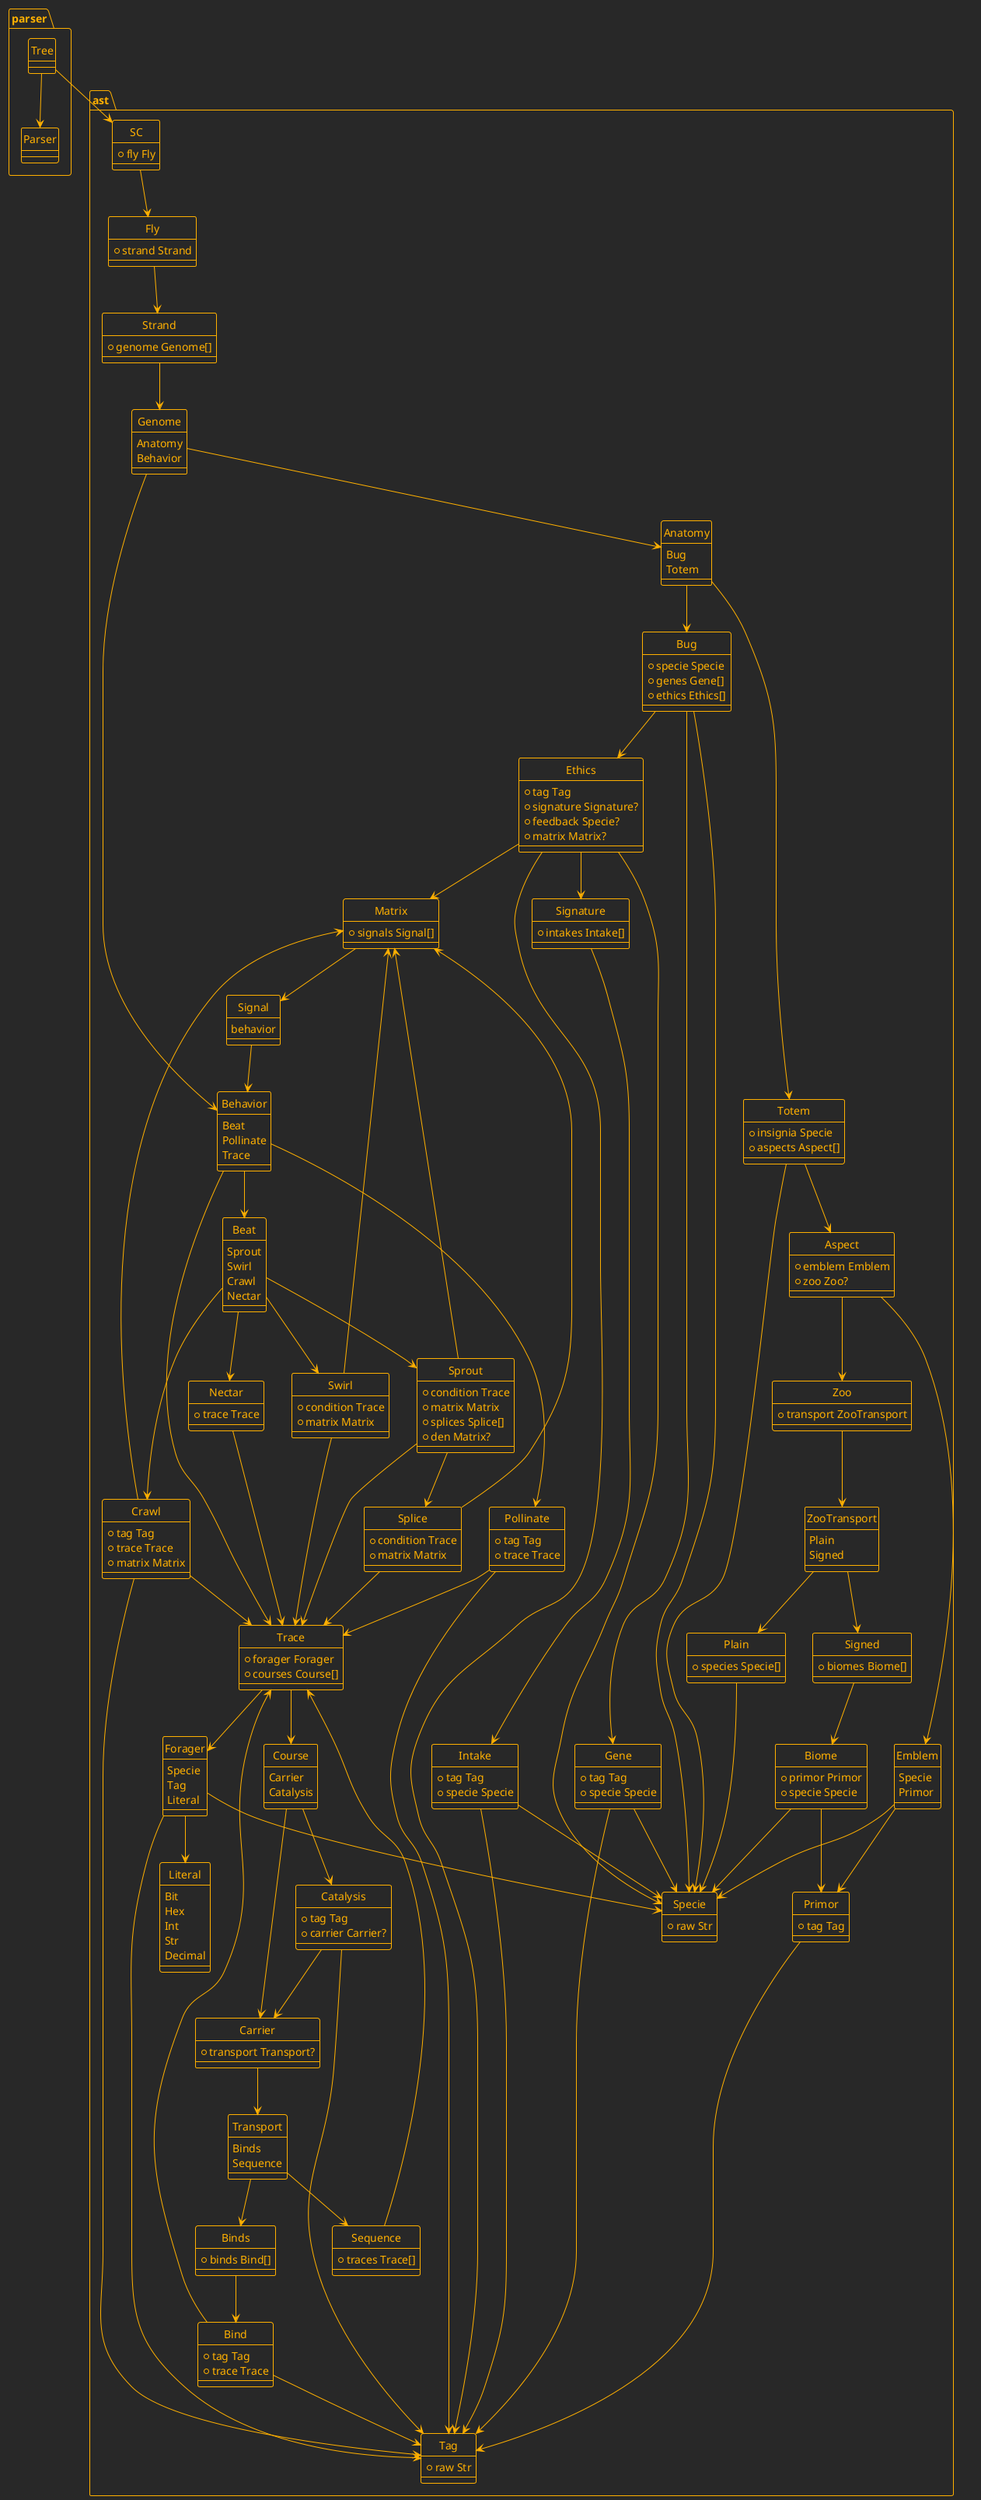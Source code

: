 @startuml AST of DSL from SC language

!theme crt-amber
hide circle

package ast {

    class SC {
        +fly Fly
    }
    SC --> Fly

    class Fly {
        +strand Strand
    }
    Fly --> Strand

    class Strand {
        +genome Genome[]
    }
    Strand --> Genome

    enum Genome {
        Anatomy
        Behavior
    }
    Genome --> Anatomy
    Genome --> Behavior

    enum Anatomy {
        Bug
        Totem
    }
    Anatomy --> Bug
    Anatomy --> Totem

    class Totem {
        +insignia Specie
        +aspects Aspect[]
    }
    Totem --> Specie
    Totem --> Aspect

    class Aspect {
        +emblem Emblem
        +zoo Zoo?
    }
    Aspect --> Emblem
    Aspect --> Zoo

    enum Emblem {
        Specie
        Primor
    }
    Emblem --> Specie
    Emblem --> Primor

    class Zoo {
        +transport ZooTransport
    }
    Zoo --> ZooTransport

    enum ZooTransport {
        Plain
        Signed
    }
    ZooTransport --> Plain
    ZooTransport --> Signed

    class Plain {
        +species Specie[]
    }
    Plain --> Specie

    class Signed {
        +biomes Biome[]
    }
    Signed --> Biome

    class Biome {
        +primor Primor
        +specie Specie
    }
    Biome --> Primor
    Biome --> Specie

    class Primor {
        +tag Tag
    }
    Primor --> Tag

    enum Behavior {
' Statement
        Beat
' Assign
        Pollinate
' Oop
        Trace
    }
    Behavior --> Beat
    Behavior --> Pollinate
    Behavior --> Trace

    enum Beat {
' IF
        Sprout
' WHILE
        Swirl
' FOR
        Crawl
' RETURN
        Nectar
    }
    Beat --> Sprout
    Beat --> Nectar
    Beat --> Swirl
    Beat --> Crawl

    class Trace {
        +forager Forager
        +courses Course[]
    }
    Trace --> Forager
    Trace --> Course

    enum Forager {
        Specie
        Tag
        Literal
    }
    Forager --> Literal
    Forager --> Tag
    Forager --> Specie

    enum Course {
        Carrier
        Catalysis
    }
    Course --> Carrier
    Course --> Catalysis

    class Pollinate {
        +tag Tag
        +trace Trace
    }
    Pollinate --> Tag
    Pollinate --> Trace

    class Nectar {
        +trace Trace
    }
    Nectar --> Trace

    class Sprout {
        +condition Trace
        +matrix Matrix
' elsif
        +splices Splice[]
' else
        +den Matrix?
    }
    Sprout --> Trace
    Sprout --> Matrix
    Sprout --> Splice

    class Splice {
        +condition Trace
        +matrix Matrix
    }
    Splice --> Trace
    Splice --> Matrix

    class Swirl {
        +condition Trace
        +matrix Matrix
    }
    Swirl --> Trace
    Swirl --> Matrix

    class Crawl {
        +tag Tag
        +trace Trace
        +matrix Matrix
    }
    Crawl --> Tag
    Crawl --> Trace
    Crawl --> Matrix

    class Matrix {
        +signals Signal[]
    }
    Matrix --> Signal

    enum Signal {
        behavior
    }
    Signal --> Behavior

    class Catalysis {
        +tag Tag
        +carrier Carrier?
    }
    Catalysis --> Tag
    Catalysis --> Carrier

    class Carrier {
        +transport Transport?
    }
    Carrier --> Transport

    enum Transport {
        Binds
        Sequence
    }
    Transport --> Binds
    Transport --> Sequence

    class Binds {
        +binds Bind[]
    }
    Binds --> Bind

    class Bind {
        +tag Tag
        +trace Trace
    }
    Bind --> Tag
    Bind --> Trace

    class Sequence {
        +traces Trace[]
    }
    Sequence --> Trace

    class Bug {
        +specie Specie
        +genes Gene[]
        +ethics Ethics[]
    }
    Bug --> Specie
    Bug --> Gene
    Bug --> Ethics

    class Gene {
        +tag Tag
        +specie Specie
    }
    Gene --> Tag
    Gene --> Specie

    class Ethics {
        +tag Tag
        +signature Signature?
        +feedback Specie?
        +matrix Matrix?
    }
    Ethics --> Tag
    Ethics --> Signature
    Ethics --> Specie
    Ethics --> Matrix

    class Signature {
        +intakes Intake[]
    }
    Signature --> Intake

    class Intake {
        +tag Tag
        +specie Specie
    }
    Intake --> Tag
    Intake --> Specie

    enum Literal {
        Bit
        Hex
        Int
        Str
        Decimal
    }

    class Specie {
        +raw Str
    }

    class Tag {
        +raw Str
    }
}

package parser {
    class Parser
    class Tree

    Tree --> Parser
}
parser.Tree --> ast.SC

@enduml
